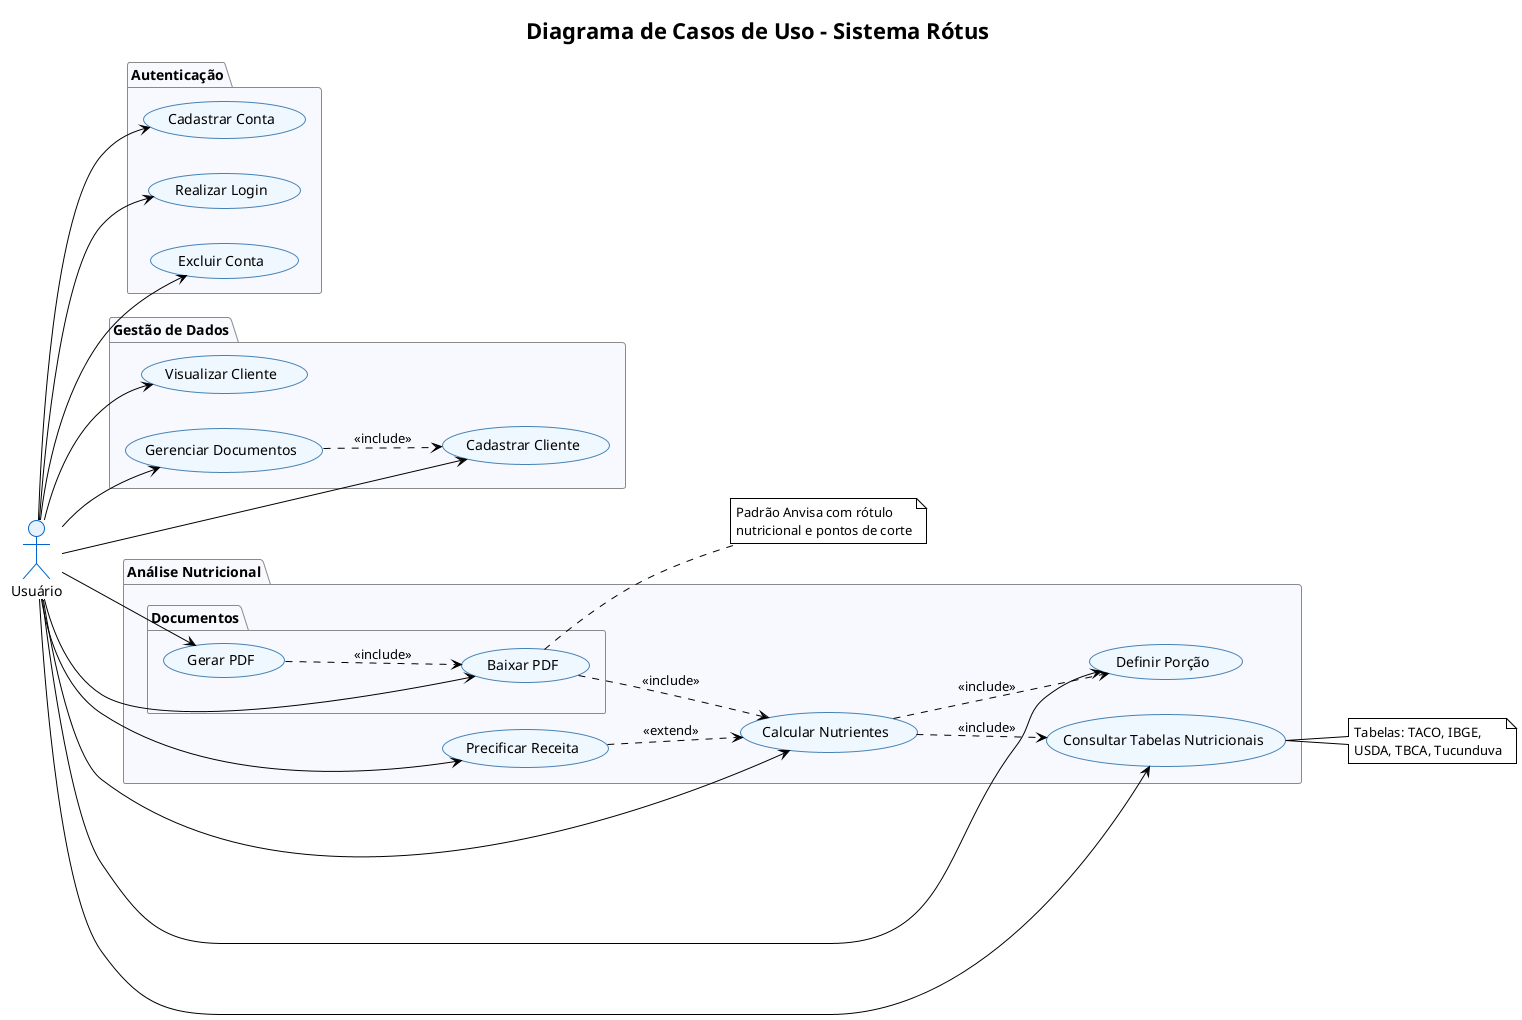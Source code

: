 @startuml
!theme plain
skinparam backgroundColor #FFFFFF
skinparam actor {
  BackgroundColor #E6F3FF
  BorderColor #0066CC
}
skinparam usecase {
  BackgroundColor #F0F8FF
  BorderColor #4682B4
}
skinparam package {
  BackgroundColor #F8F8FF
  BorderColor #8A8A8A
}

title Diagrama de Casos de Uso - Sistema Rótus

left to right direction

actor "Usuário" as User

package "Autenticação" {
  usecase "Cadastrar Conta" as UC001
  usecase "Realizar Login" as UC003
  usecase "Excluir Conta" as UC002
}

package "Gestão de Dados" {
  usecase "Cadastrar Cliente" as UC005
  usecase "Visualizar Cliente" as UC004
  usecase "Gerenciar Documentos" as UC006
}

package "Análise Nutricional" {
  usecase "Definir Porção" as UC007
  usecase "Consultar Tabelas Nutricionais" as UC009
  usecase "Calcular Nutrientes" as UC008
  usecase "Precificar Receita" as UC_PRICE
  package "Documentos" {
    usecase "Baixar PDF" as UC010
    usecase "Gerar PDF" as UC011
  }
}


' Relacionamentos principais
User --> UC001
User --> UC003
User --> UC002
User --> UC005
User --> UC004
User --> UC006
User --> UC007
User --> UC009
User --> UC008
User --> UC_PRICE
User --> UC010
User --> UC011


' Dependências funcionais
UC006 ..> UC005 : <<include>>
UC008 ..> UC007 : <<include>>
UC008 ..> UC009 : <<include>>
UC010 ..> UC008 : <<include>>
UC011 ..> UC010 : <<include>>
UC_PRICE ..> UC008 : <<extend>>

note right of UC009
  Tabelas: TACO, IBGE,
  USDA, TBCA, Tucunduva
end note

note right of UC010
  Padrão Anvisa com rótulo
  nutricional e pontos de corte
end note

@enduml